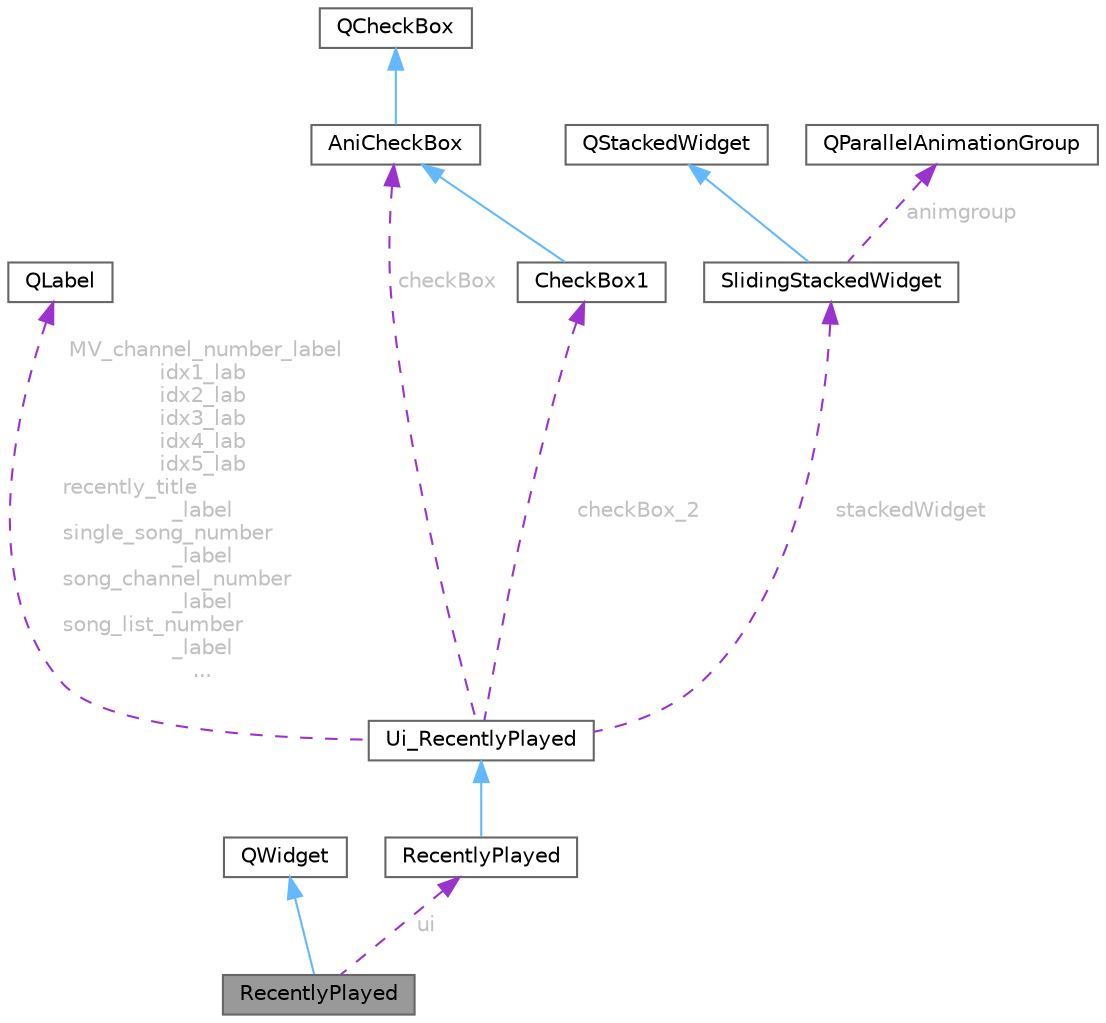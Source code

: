 digraph "RecentlyPlayed"
{
 // LATEX_PDF_SIZE
  bgcolor="transparent";
  edge [fontname=Helvetica,fontsize=10,labelfontname=Helvetica,labelfontsize=10];
  node [fontname=Helvetica,fontsize=10,shape=box,height=0.2,width=0.4];
  Node1 [id="Node000001",label="RecentlyPlayed",height=0.2,width=0.4,color="gray40", fillcolor="grey60", style="filled", fontcolor="black",tooltip="最近播放界面类，管理单曲、歌单、视频、歌曲频道和 MV 频道界面"];
  Node2 -> Node1 [id="edge1_Node000001_Node000002",dir="back",color="steelblue1",style="solid",tooltip=" "];
  Node2 [id="Node000002",label="QWidget",height=0.2,width=0.4,color="gray40", fillcolor="white", style="filled",tooltip=" "];
  Node3 -> Node1 [id="edge2_Node000001_Node000003",dir="back",color="darkorchid3",style="dashed",tooltip=" ",label=" ui",fontcolor="grey" ];
  Node3 [id="Node000003",label="RecentlyPlayed",height=0.2,width=0.4,color="gray40", fillcolor="white", style="filled",URL="$class_ui_1_1_recently_played.html",tooltip=" "];
  Node4 -> Node3 [id="edge3_Node000003_Node000004",dir="back",color="steelblue1",style="solid",tooltip=" "];
  Node4 [id="Node000004",label="Ui_RecentlyPlayed",height=0.2,width=0.4,color="gray40", fillcolor="white", style="filled",URL="$class_ui___recently_played.html",tooltip=" "];
  Node5 -> Node4 [id="edge4_Node000004_Node000005",dir="back",color="darkorchid3",style="dashed",tooltip=" ",label=" MV_channel_number_label\nidx1_lab\nidx2_lab\nidx3_lab\nidx4_lab\nidx5_lab\nrecently_title\l_label\nsingle_song_number\l_label\nsong_channel_number\l_label\nsong_list_number\l_label\n...",fontcolor="grey" ];
  Node5 [id="Node000005",label="QLabel",height=0.2,width=0.4,color="gray40", fillcolor="white", style="filled",URL="$class_q_label.html",tooltip="标签控件类"];
  Node6 -> Node4 [id="edge5_Node000004_Node000006",dir="back",color="darkorchid3",style="dashed",tooltip=" ",label=" checkBox",fontcolor="grey" ];
  Node6 [id="Node000006",label="AniCheckBox",height=0.2,width=0.4,color="gray40", fillcolor="white", style="filled",URL="$class_ani_check_box.html",tooltip="带动画的复选框基类，继承自 QCheckBox"];
  Node7 -> Node6 [id="edge6_Node000006_Node000007",dir="back",color="steelblue1",style="solid",tooltip=" "];
  Node7 [id="Node000007",label="QCheckBox",height=0.2,width=0.4,color="gray40", fillcolor="white", style="filled",tooltip=" "];
  Node8 -> Node4 [id="edge7_Node000004_Node000008",dir="back",color="darkorchid3",style="dashed",tooltip=" ",label=" checkBox_2",fontcolor="grey" ];
  Node8 [id="Node000008",label="CheckBox1",height=0.2,width=0.4,color="gray40", fillcolor="white", style="filled",URL="$class_check_box1.html",tooltip="自定义复选框类，继承自 AniCheckBox，支持动画效果"];
  Node6 -> Node8 [id="edge8_Node000008_Node000006",dir="back",color="steelblue1",style="solid",tooltip=" "];
  Node9 -> Node4 [id="edge9_Node000004_Node000009",dir="back",color="darkorchid3",style="dashed",tooltip=" ",label=" stackedWidget",fontcolor="grey" ];
  Node9 [id="Node000009",label="SlidingStackedWidget",height=0.2,width=0.4,color="gray40", fillcolor="white", style="filled",URL="$class_sliding_stacked_widget.html",tooltip="自定义堆栈窗口类，继承自 QStackedWidget，支持页面滑动动画"];
  Node10 -> Node9 [id="edge10_Node000009_Node000010",dir="back",color="steelblue1",style="solid",tooltip=" "];
  Node10 [id="Node000010",label="QStackedWidget",height=0.2,width=0.4,color="gray40", fillcolor="white", style="filled",tooltip=" "];
  Node11 -> Node9 [id="edge11_Node000009_Node000011",dir="back",color="darkorchid3",style="dashed",tooltip=" ",label=" animgroup",fontcolor="grey" ];
  Node11 [id="Node000011",label="QParallelAnimationGroup",height=0.2,width=0.4,color="gray40", fillcolor="white", style="filled",URL="$class_q_parallel_animation_group.html",tooltip="并行动画组类"];
}
